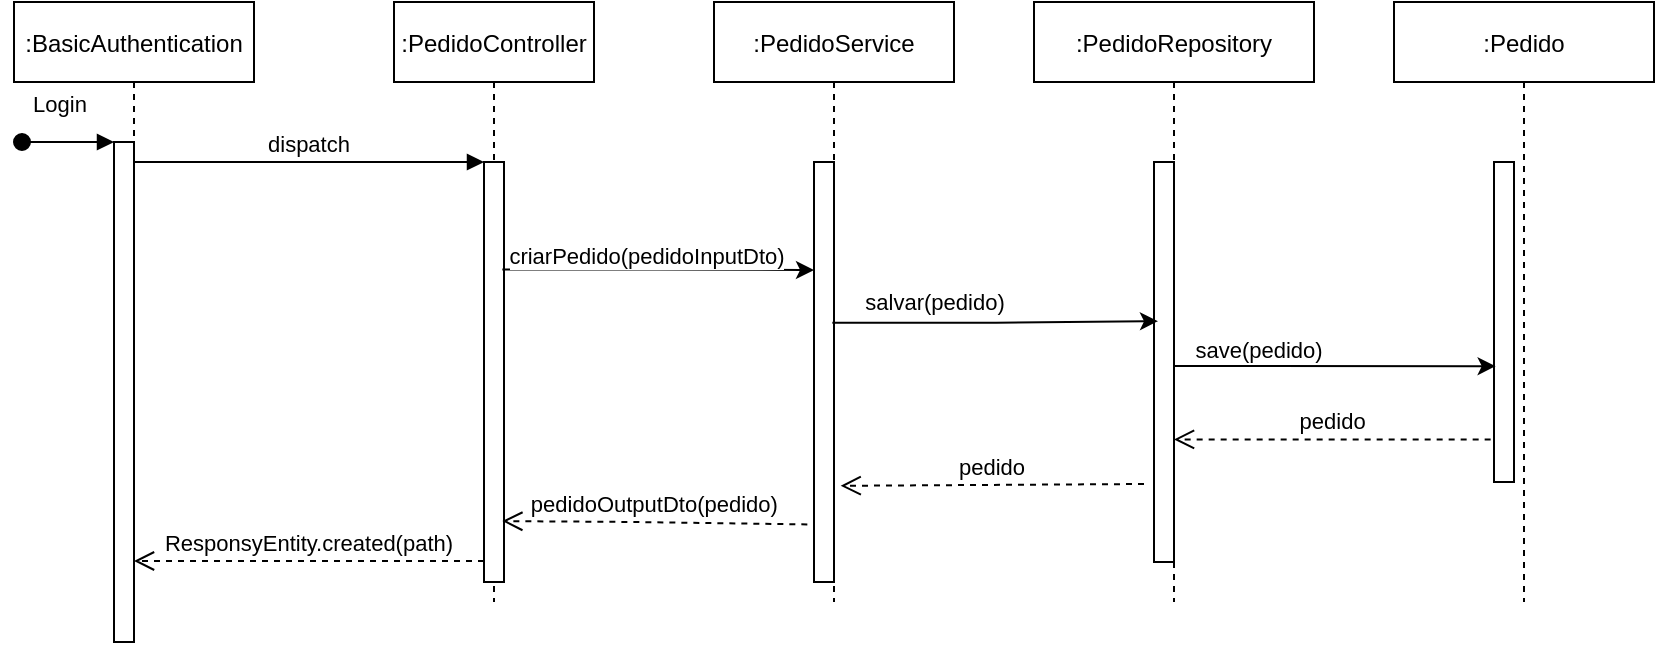 <mxfile version="13.9.9" type="device"><diagram id="kgpKYQtTHZ0yAKxKKP6v" name="Page-1"><mxGraphModel dx="1185" dy="678" grid="1" gridSize="10" guides="1" tooltips="1" connect="1" arrows="1" fold="1" page="1" pageScale="1" pageWidth="291" pageHeight="413" math="0" shadow="0"><root><mxCell id="0"/><mxCell id="1" parent="0"/><mxCell id="3nuBFxr9cyL0pnOWT2aG-1" value=":BasicAuthentication" style="shape=umlLifeline;perimeter=lifelinePerimeter;container=1;collapsible=0;recursiveResize=0;rounded=0;shadow=0;strokeWidth=1;" parent="1" vertex="1"><mxGeometry x="27" y="60" width="120" height="320" as="geometry"/></mxCell><mxCell id="3nuBFxr9cyL0pnOWT2aG-2" value="" style="points=[];perimeter=orthogonalPerimeter;rounded=0;shadow=0;strokeWidth=1;" parent="3nuBFxr9cyL0pnOWT2aG-1" vertex="1"><mxGeometry x="50" y="70" width="10" height="250" as="geometry"/></mxCell><mxCell id="3nuBFxr9cyL0pnOWT2aG-3" value="Login" style="verticalAlign=bottom;startArrow=oval;endArrow=block;startSize=8;shadow=0;strokeWidth=1;" parent="3nuBFxr9cyL0pnOWT2aG-1" target="3nuBFxr9cyL0pnOWT2aG-2" edge="1"><mxGeometry x="-0.167" y="10" relative="1" as="geometry"><mxPoint x="4" y="70" as="sourcePoint"/><mxPoint as="offset"/></mxGeometry></mxCell><mxCell id="3nuBFxr9cyL0pnOWT2aG-5" value=":PedidoController" style="shape=umlLifeline;perimeter=lifelinePerimeter;container=1;collapsible=0;recursiveResize=0;rounded=0;shadow=0;strokeWidth=1;" parent="1" vertex="1"><mxGeometry x="217" y="60" width="100" height="300" as="geometry"/></mxCell><mxCell id="3nuBFxr9cyL0pnOWT2aG-6" value="" style="points=[];perimeter=orthogonalPerimeter;rounded=0;shadow=0;strokeWidth=1;" parent="3nuBFxr9cyL0pnOWT2aG-5" vertex="1"><mxGeometry x="45" y="80" width="10" height="210" as="geometry"/></mxCell><mxCell id="3nuBFxr9cyL0pnOWT2aG-7" value="ResponsyEntity.created(path)" style="verticalAlign=bottom;endArrow=open;dashed=1;endSize=8;exitX=0;exitY=0.95;shadow=0;strokeWidth=1;" parent="1" source="3nuBFxr9cyL0pnOWT2aG-6" target="3nuBFxr9cyL0pnOWT2aG-2" edge="1"><mxGeometry relative="1" as="geometry"><mxPoint x="292" y="216" as="targetPoint"/></mxGeometry></mxCell><mxCell id="3nuBFxr9cyL0pnOWT2aG-8" value="dispatch" style="verticalAlign=bottom;endArrow=block;entryX=0;entryY=0;shadow=0;strokeWidth=1;" parent="1" source="3nuBFxr9cyL0pnOWT2aG-2" target="3nuBFxr9cyL0pnOWT2aG-6" edge="1"><mxGeometry relative="1" as="geometry"><mxPoint x="292" y="140" as="sourcePoint"/></mxGeometry></mxCell><mxCell id="GfiyK-4Xt5uP0nwMQpU4-5" value=":PedidoService" style="shape=umlLifeline;perimeter=lifelinePerimeter;container=1;collapsible=0;recursiveResize=0;rounded=0;shadow=0;strokeWidth=1;" vertex="1" parent="1"><mxGeometry x="377" y="60" width="120" height="300" as="geometry"/></mxCell><mxCell id="GfiyK-4Xt5uP0nwMQpU4-6" value="" style="points=[];perimeter=orthogonalPerimeter;rounded=0;shadow=0;strokeWidth=1;" vertex="1" parent="GfiyK-4Xt5uP0nwMQpU4-5"><mxGeometry x="50" y="80" width="10" height="210" as="geometry"/></mxCell><mxCell id="GfiyK-4Xt5uP0nwMQpU4-7" value=":PedidoRepository" style="shape=umlLifeline;perimeter=lifelinePerimeter;container=1;collapsible=0;recursiveResize=0;rounded=0;shadow=0;strokeWidth=1;" vertex="1" parent="1"><mxGeometry x="537" y="60" width="140" height="300" as="geometry"/></mxCell><mxCell id="GfiyK-4Xt5uP0nwMQpU4-8" value="" style="points=[];perimeter=orthogonalPerimeter;rounded=0;shadow=0;strokeWidth=1;" vertex="1" parent="GfiyK-4Xt5uP0nwMQpU4-7"><mxGeometry x="60" y="80" width="10" height="200" as="geometry"/></mxCell><mxCell id="GfiyK-4Xt5uP0nwMQpU4-9" value=":Pedido" style="shape=umlLifeline;perimeter=lifelinePerimeter;container=1;collapsible=0;recursiveResize=0;rounded=0;shadow=0;strokeWidth=1;" vertex="1" parent="1"><mxGeometry x="717" y="60" width="130" height="300" as="geometry"/></mxCell><mxCell id="GfiyK-4Xt5uP0nwMQpU4-10" value="" style="points=[];perimeter=orthogonalPerimeter;rounded=0;shadow=0;strokeWidth=1;" vertex="1" parent="GfiyK-4Xt5uP0nwMQpU4-9"><mxGeometry x="50" y="80" width="10" height="160" as="geometry"/></mxCell><mxCell id="GfiyK-4Xt5uP0nwMQpU4-11" style="edgeStyle=orthogonalEdgeStyle;rounded=0;orthogonalLoop=1;jettySize=auto;html=1;exitX=0.917;exitY=0.256;exitDx=0;exitDy=0;exitPerimeter=0;" edge="1" parent="1" source="3nuBFxr9cyL0pnOWT2aG-6"><mxGeometry relative="1" as="geometry"><mxPoint x="277" y="194" as="sourcePoint"/><mxPoint x="427" y="194" as="targetPoint"/><Array as="points"/></mxGeometry></mxCell><mxCell id="GfiyK-4Xt5uP0nwMQpU4-12" value="criarPedido(pedidoInputDto)" style="edgeLabel;html=1;align=center;verticalAlign=middle;resizable=0;points=[];" vertex="1" connectable="0" parent="GfiyK-4Xt5uP0nwMQpU4-11"><mxGeometry x="-0.304" relative="1" as="geometry"><mxPoint x="17.5" y="-7" as="offset"/></mxGeometry></mxCell><mxCell id="GfiyK-4Xt5uP0nwMQpU4-14" style="edgeStyle=orthogonalEdgeStyle;rounded=0;orthogonalLoop=1;jettySize=auto;html=1;exitX=0.917;exitY=0.383;exitDx=0;exitDy=0;exitPerimeter=0;" edge="1" parent="1" source="GfiyK-4Xt5uP0nwMQpU4-6"><mxGeometry relative="1" as="geometry"><mxPoint x="449" y="219.58" as="sourcePoint"/><mxPoint x="599" y="219.58" as="targetPoint"/><Array as="points"/></mxGeometry></mxCell><mxCell id="GfiyK-4Xt5uP0nwMQpU4-15" value="salvar(pedido)" style="edgeLabel;html=1;align=center;verticalAlign=middle;resizable=0;points=[];" vertex="1" connectable="0" parent="1"><mxGeometry x="487.003" y="210" as="geometry"/></mxCell><mxCell id="GfiyK-4Xt5uP0nwMQpU4-17" style="edgeStyle=orthogonalEdgeStyle;rounded=0;orthogonalLoop=1;jettySize=auto;html=1;entryX=0.083;entryY=0.638;entryDx=0;entryDy=0;entryPerimeter=0;" edge="1" parent="1" target="GfiyK-4Xt5uP0nwMQpU4-10"><mxGeometry relative="1" as="geometry"><mxPoint x="607" y="242" as="sourcePoint"/><mxPoint x="721.17" y="241.72" as="targetPoint"/><Array as="points"><mxPoint x="617" y="242"/><mxPoint x="617" y="242"/></Array></mxGeometry></mxCell><mxCell id="GfiyK-4Xt5uP0nwMQpU4-18" value="save(pedido)" style="edgeLabel;html=1;align=center;verticalAlign=middle;resizable=0;points=[];" vertex="1" connectable="0" parent="1"><mxGeometry x="487.003" y="240" as="geometry"><mxPoint x="162" y="-6" as="offset"/></mxGeometry></mxCell><mxCell id="GfiyK-4Xt5uP0nwMQpU4-19" value="pedido" style="verticalAlign=bottom;endArrow=open;dashed=1;endSize=8;shadow=0;strokeWidth=1;exitX=-0.167;exitY=0.867;exitDx=0;exitDy=0;exitPerimeter=0;" edge="1" parent="1" source="GfiyK-4Xt5uP0nwMQpU4-10" target="GfiyK-4Xt5uP0nwMQpU4-8"><mxGeometry relative="1" as="geometry"><mxPoint x="577" y="280.0" as="targetPoint"/><mxPoint x="717" y="280" as="sourcePoint"/></mxGeometry></mxCell><mxCell id="GfiyK-4Xt5uP0nwMQpU4-20" value="pedido" style="verticalAlign=bottom;endArrow=open;dashed=1;endSize=8;shadow=0;strokeWidth=1;entryX=1.333;entryY=0.771;entryDx=0;entryDy=0;entryPerimeter=0;" edge="1" parent="1" target="GfiyK-4Xt5uP0nwMQpU4-6"><mxGeometry relative="1" as="geometry"><mxPoint x="447" y="301" as="targetPoint"/><mxPoint x="592" y="301" as="sourcePoint"/></mxGeometry></mxCell><mxCell id="GfiyK-4Xt5uP0nwMQpU4-22" value="pedidoOutputDto(pedido)" style="verticalAlign=bottom;endArrow=open;dashed=1;endSize=8;shadow=0;strokeWidth=1;entryX=0.917;entryY=0.855;entryDx=0;entryDy=0;entryPerimeter=0;exitX=-0.333;exitY=0.863;exitDx=0;exitDy=0;exitPerimeter=0;" edge="1" parent="1" source="GfiyK-4Xt5uP0nwMQpU4-6" target="3nuBFxr9cyL0pnOWT2aG-6"><mxGeometry relative="1" as="geometry"><mxPoint x="267" y="320" as="targetPoint"/><mxPoint x="417" y="320" as="sourcePoint"/><Array as="points"><mxPoint x="337" y="320"/></Array></mxGeometry></mxCell></root></mxGraphModel></diagram></mxfile>